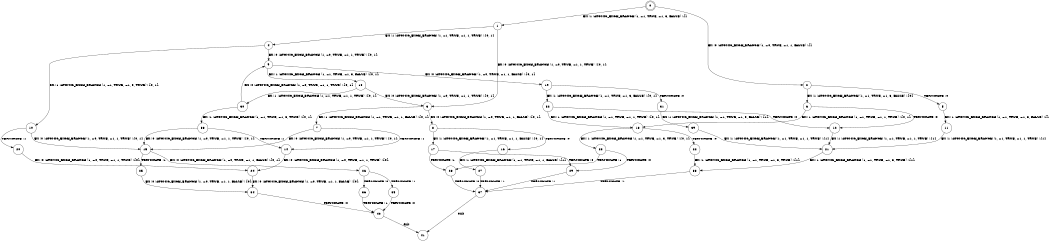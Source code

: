 digraph BCG {
size = "7, 10.5";
center = TRUE;
node [shape = circle];
0 [peripheries = 2];
0 -> 1 [label = "EX !1 !ATOMIC_EXCH_BRANCH (1, +1, TRUE, +1, 3, FALSE) !{}"];
0 -> 2 [label = "EX !0 !ATOMIC_EXCH_BRANCH (1, +0, TRUE, +1, 1, FALSE) !{}"];
1 -> 3 [label = "EX !0 !ATOMIC_EXCH_BRANCH (1, +0, TRUE, +1, 1, TRUE) !{0, 1}"];
1 -> 4 [label = "EX !1 !ATOMIC_EXCH_BRANCH (1, +1, TRUE, +1, 1, TRUE) !{0, 1}"];
2 -> 5 [label = "TERMINATE !0"];
2 -> 6 [label = "EX !1 !ATOMIC_EXCH_BRANCH (1, +1, TRUE, +1, 3, FALSE) !{0}"];
3 -> 7 [label = "EX !1 !ATOMIC_EXCH_BRANCH (1, +1, TRUE, +1, 1, FALSE) !{0, 1}"];
3 -> 8 [label = "EX !0 !ATOMIC_EXCH_BRANCH (1, +0, TRUE, +1, 1, FALSE) !{0, 1}"];
4 -> 9 [label = "EX !0 !ATOMIC_EXCH_BRANCH (1, +0, TRUE, +1, 1, TRUE) !{0, 1}"];
4 -> 10 [label = "EX !1 !ATOMIC_EXCH_BRANCH (1, +1, TRUE, +1, 3, TRUE) !{0, 1}"];
5 -> 11 [label = "EX !1 !ATOMIC_EXCH_BRANCH (1, +1, TRUE, +1, 3, FALSE) !{}"];
6 -> 12 [label = "TERMINATE !0"];
6 -> 13 [label = "EX !1 !ATOMIC_EXCH_BRANCH (1, +1, TRUE, +1, 1, TRUE) !{0, 1}"];
7 -> 14 [label = "TERMINATE !1"];
7 -> 15 [label = "EX !0 !ATOMIC_EXCH_BRANCH (1, +0, TRUE, +1, 1, TRUE) !{0, 1}"];
8 -> 16 [label = "TERMINATE !0"];
8 -> 17 [label = "EX !1 !ATOMIC_EXCH_BRANCH (1, +1, TRUE, +1, 1, FALSE) !{0, 1}"];
9 -> 18 [label = "EX !1 !ATOMIC_EXCH_BRANCH (1, +1, TRUE, +1, 3, FALSE) !{0, 1}"];
9 -> 19 [label = "EX !0 !ATOMIC_EXCH_BRANCH (1, +0, TRUE, +1, 1, FALSE) !{0, 1}"];
10 -> 20 [label = "TERMINATE !1"];
10 -> 15 [label = "EX !0 !ATOMIC_EXCH_BRANCH (1, +0, TRUE, +1, 1, TRUE) !{0, 1}"];
11 -> 21 [label = "EX !1 !ATOMIC_EXCH_BRANCH (1, +1, TRUE, +1, 1, TRUE) !{1}"];
12 -> 21 [label = "EX !1 !ATOMIC_EXCH_BRANCH (1, +1, TRUE, +1, 1, TRUE) !{1}"];
13 -> 22 [label = "TERMINATE !0"];
13 -> 23 [label = "EX !1 !ATOMIC_EXCH_BRANCH (1, +1, TRUE, +1, 3, TRUE) !{0, 1}"];
14 -> 24 [label = "EX !0 !ATOMIC_EXCH_BRANCH (1, +0, TRUE, +1, 1, TRUE) !{0}"];
15 -> 25 [label = "TERMINATE !1"];
15 -> 26 [label = "EX !0 !ATOMIC_EXCH_BRANCH (1, +0, TRUE, +1, 1, FALSE) !{0, 1}"];
16 -> 27 [label = "EX !1 !ATOMIC_EXCH_BRANCH (1, +1, TRUE, +1, 1, FALSE) !{1}"];
17 -> 28 [label = "TERMINATE !1"];
17 -> 29 [label = "TERMINATE !0"];
18 -> 30 [label = "EX !1 !ATOMIC_EXCH_BRANCH (1, +1, TRUE, +1, 1, TRUE) !{0, 1}"];
18 -> 3 [label = "EX !0 !ATOMIC_EXCH_BRANCH (1, +0, TRUE, +1, 1, TRUE) !{0, 1}"];
19 -> 31 [label = "TERMINATE !0"];
19 -> 32 [label = "EX !1 !ATOMIC_EXCH_BRANCH (1, +1, TRUE, +1, 3, FALSE) !{0, 1}"];
20 -> 24 [label = "EX !0 !ATOMIC_EXCH_BRANCH (1, +0, TRUE, +1, 1, TRUE) !{0}"];
21 -> 33 [label = "EX !1 !ATOMIC_EXCH_BRANCH (1, +1, TRUE, +1, 3, TRUE) !{1}"];
22 -> 33 [label = "EX !1 !ATOMIC_EXCH_BRANCH (1, +1, TRUE, +1, 3, TRUE) !{1}"];
23 -> 28 [label = "TERMINATE !1"];
23 -> 29 [label = "TERMINATE !0"];
24 -> 34 [label = "EX !0 !ATOMIC_EXCH_BRANCH (1, +0, TRUE, +1, 1, FALSE) !{0}"];
25 -> 34 [label = "EX !0 !ATOMIC_EXCH_BRANCH (1, +0, TRUE, +1, 1, FALSE) !{0}"];
26 -> 35 [label = "TERMINATE !1"];
26 -> 36 [label = "TERMINATE !0"];
27 -> 37 [label = "TERMINATE !1"];
28 -> 37 [label = "TERMINATE !0"];
29 -> 37 [label = "TERMINATE !1"];
30 -> 38 [label = "EX !1 !ATOMIC_EXCH_BRANCH (1, +1, TRUE, +1, 3, TRUE) !{0, 1}"];
30 -> 9 [label = "EX !0 !ATOMIC_EXCH_BRANCH (1, +0, TRUE, +1, 1, TRUE) !{0, 1}"];
31 -> 39 [label = "EX !1 !ATOMIC_EXCH_BRANCH (1, +1, TRUE, +1, 3, FALSE) !{1}"];
32 -> 12 [label = "TERMINATE !0"];
32 -> 13 [label = "EX !1 !ATOMIC_EXCH_BRANCH (1, +1, TRUE, +1, 1, TRUE) !{0, 1}"];
33 -> 37 [label = "TERMINATE !1"];
34 -> 40 [label = "TERMINATE !0"];
35 -> 40 [label = "TERMINATE !0"];
36 -> 40 [label = "TERMINATE !1"];
37 -> 41 [label = "exit"];
38 -> 14 [label = "TERMINATE !1"];
38 -> 15 [label = "EX !0 !ATOMIC_EXCH_BRANCH (1, +0, TRUE, +1, 1, TRUE) !{0, 1}"];
39 -> 21 [label = "EX !1 !ATOMIC_EXCH_BRANCH (1, +1, TRUE, +1, 1, TRUE) !{1}"];
40 -> 41 [label = "exit"];
}
